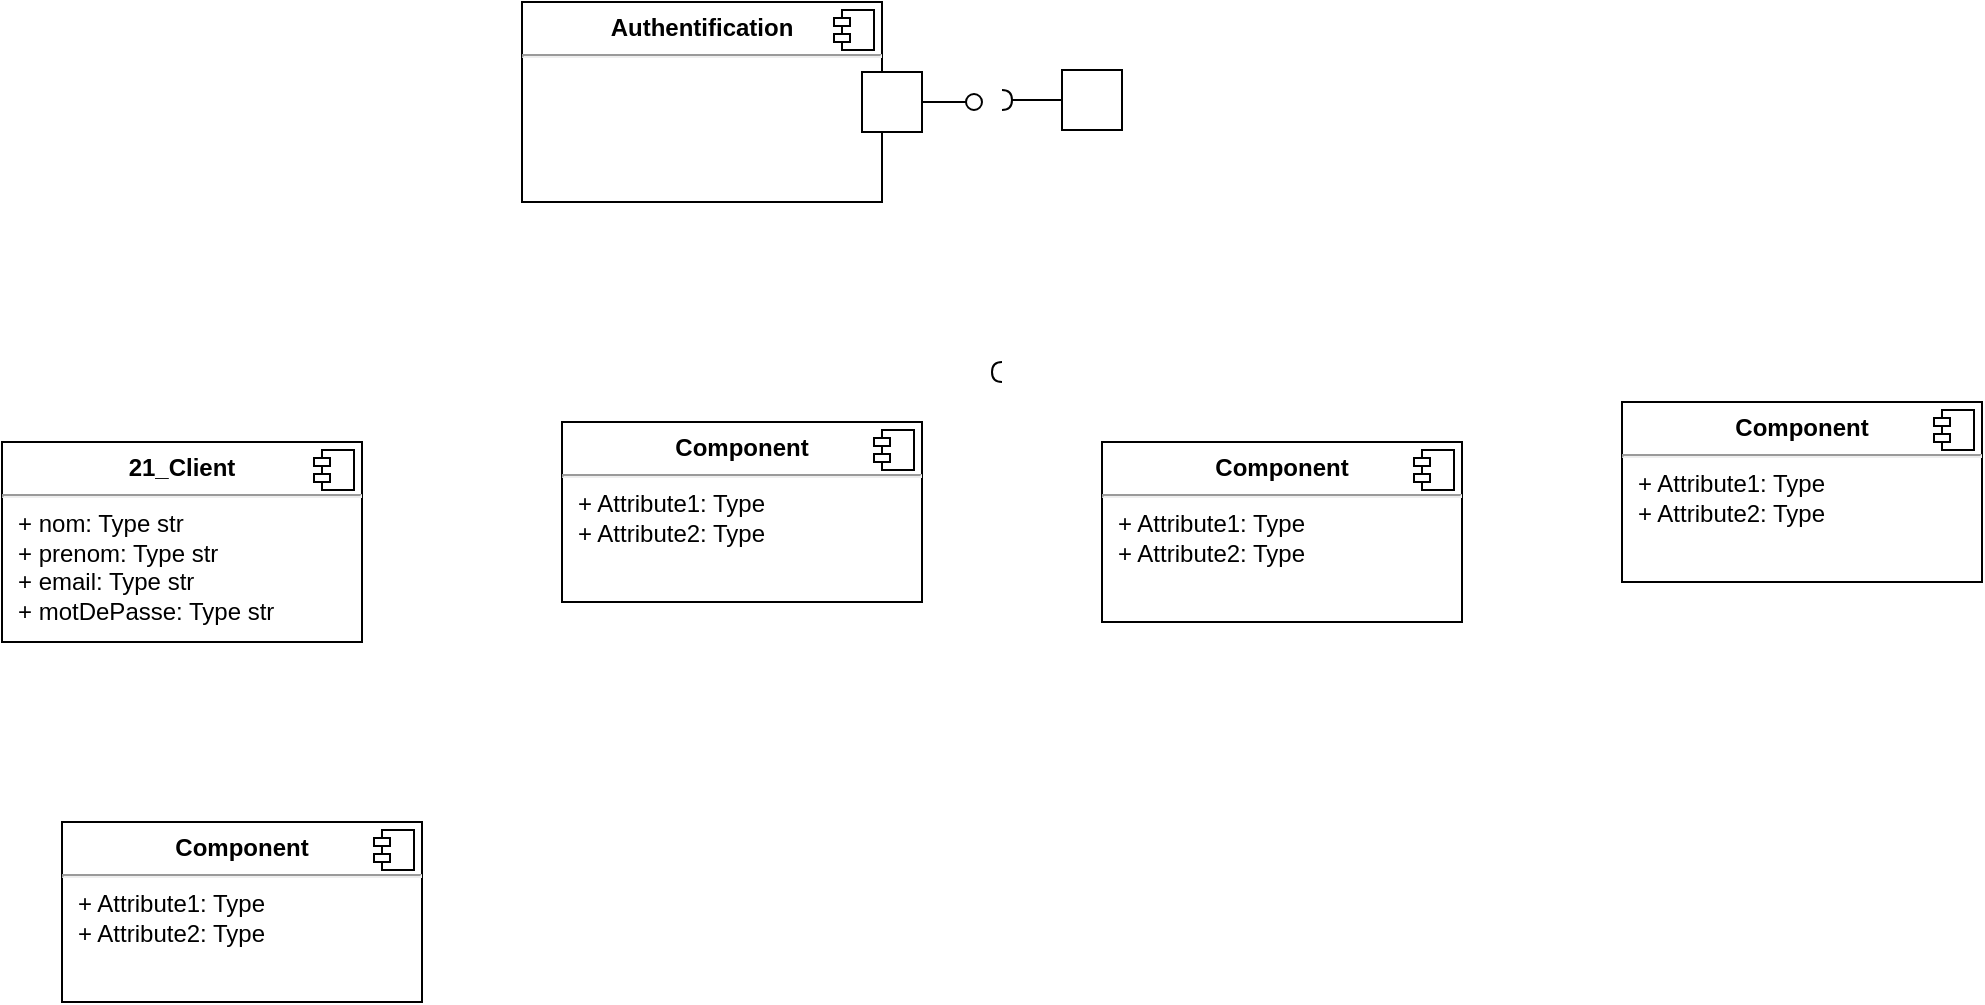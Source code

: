 <mxfile version="14.5.1" type="device"><diagram id="DCPWlODvurR_hPNV3Cc9" name="Page-1"><mxGraphModel dx="1102" dy="642" grid="1" gridSize="10" guides="1" tooltips="1" connect="1" arrows="1" fold="1" page="1" pageScale="1" pageWidth="827" pageHeight="1169" math="0" shadow="0"><root><mxCell id="0"/><mxCell id="1" parent="0"/><mxCell id="KNq1Pu9_p8pfEd70s4AG-2" value="&lt;p style=&quot;margin:0px;margin-top:6px;text-align:center;&quot;&gt;&lt;b&gt;Component&lt;/b&gt;&lt;/p&gt;&lt;hr/&gt;&lt;p style=&quot;margin:0px;margin-left:8px;&quot;&gt;+ Attribute1: Type&lt;br/&gt;+ Attribute2: Type&lt;/p&gt;" style="align=left;overflow=fill;html=1;dropTarget=0;" parent="1" vertex="1"><mxGeometry x="370" y="360" width="180" height="90" as="geometry"/></mxCell><mxCell id="KNq1Pu9_p8pfEd70s4AG-3" value="" style="shape=component;jettyWidth=8;jettyHeight=4;" parent="KNq1Pu9_p8pfEd70s4AG-2" vertex="1"><mxGeometry x="1" width="20" height="20" relative="1" as="geometry"><mxPoint x="-24" y="4" as="offset"/></mxGeometry></mxCell><mxCell id="KNq1Pu9_p8pfEd70s4AG-4" value="&lt;p style=&quot;margin:0px;margin-top:6px;text-align:center;&quot;&gt;&lt;b&gt;Component&lt;/b&gt;&lt;/p&gt;&lt;hr/&gt;&lt;p style=&quot;margin:0px;margin-left:8px;&quot;&gt;+ Attribute1: Type&lt;br/&gt;+ Attribute2: Type&lt;/p&gt;" style="align=left;overflow=fill;html=1;dropTarget=0;" parent="1" vertex="1"><mxGeometry x="640" y="370" width="180" height="90" as="geometry"/></mxCell><mxCell id="KNq1Pu9_p8pfEd70s4AG-5" value="" style="shape=component;jettyWidth=8;jettyHeight=4;" parent="KNq1Pu9_p8pfEd70s4AG-4" vertex="1"><mxGeometry x="1" width="20" height="20" relative="1" as="geometry"><mxPoint x="-24" y="4" as="offset"/></mxGeometry></mxCell><mxCell id="KNq1Pu9_p8pfEd70s4AG-6" value="&lt;p style=&quot;margin:0px;margin-top:6px;text-align:center;&quot;&gt;&lt;b&gt;Component&lt;/b&gt;&lt;/p&gt;&lt;hr/&gt;&lt;p style=&quot;margin:0px;margin-left:8px;&quot;&gt;+ Attribute1: Type&lt;br/&gt;+ Attribute2: Type&lt;/p&gt;" style="align=left;overflow=fill;html=1;dropTarget=0;" parent="1" vertex="1"><mxGeometry x="900" y="350" width="180" height="90" as="geometry"/></mxCell><mxCell id="KNq1Pu9_p8pfEd70s4AG-7" value="" style="shape=component;jettyWidth=8;jettyHeight=4;" parent="KNq1Pu9_p8pfEd70s4AG-6" vertex="1"><mxGeometry x="1" width="20" height="20" relative="1" as="geometry"><mxPoint x="-24" y="4" as="offset"/></mxGeometry></mxCell><mxCell id="KNq1Pu9_p8pfEd70s4AG-8" value="&lt;p style=&quot;margin:0px;margin-top:6px;text-align:center;&quot;&gt;&lt;b&gt;Component&lt;/b&gt;&lt;/p&gt;&lt;hr/&gt;&lt;p style=&quot;margin:0px;margin-left:8px;&quot;&gt;+ Attribute1: Type&lt;br/&gt;+ Attribute2: Type&lt;/p&gt;" style="align=left;overflow=fill;html=1;dropTarget=0;" parent="1" vertex="1"><mxGeometry x="120" y="560" width="180" height="90" as="geometry"/></mxCell><mxCell id="KNq1Pu9_p8pfEd70s4AG-9" value="" style="shape=component;jettyWidth=8;jettyHeight=4;" parent="KNq1Pu9_p8pfEd70s4AG-8" vertex="1"><mxGeometry x="1" width="20" height="20" relative="1" as="geometry"><mxPoint x="-24" y="4" as="offset"/></mxGeometry></mxCell><mxCell id="KNq1Pu9_p8pfEd70s4AG-10" value="&lt;p style=&quot;margin: 0px ; margin-top: 6px ; text-align: center&quot;&gt;&lt;b&gt;21_Client&lt;/b&gt;&lt;/p&gt;&lt;hr&gt;&lt;p style=&quot;margin: 0px ; margin-left: 8px&quot;&gt;+ nom: Type str&lt;br&gt;+ prenom: Type str&lt;/p&gt;&lt;p style=&quot;margin: 0px ; margin-left: 8px&quot;&gt;+ email: Type str&lt;/p&gt;&lt;p style=&quot;margin: 0px ; margin-left: 8px&quot;&gt;+ motDePasse: Type str&lt;/p&gt;&lt;p style=&quot;margin: 0px ; margin-left: 8px&quot;&gt;&lt;br&gt;&lt;/p&gt;" style="align=left;overflow=fill;html=1;dropTarget=0;" parent="1" vertex="1"><mxGeometry x="90" y="370" width="180" height="100" as="geometry"/></mxCell><mxCell id="KNq1Pu9_p8pfEd70s4AG-11" value="" style="shape=component;jettyWidth=8;jettyHeight=4;" parent="KNq1Pu9_p8pfEd70s4AG-10" vertex="1"><mxGeometry x="1" width="20" height="20" relative="1" as="geometry"><mxPoint x="-24" y="4" as="offset"/></mxGeometry></mxCell><mxCell id="-P593aMSyQjDXb0bg7Kd-1" value="&lt;p style=&quot;margin: 0px ; margin-top: 6px ; text-align: center&quot;&gt;&lt;b&gt;Authentification&lt;/b&gt;&lt;/p&gt;&lt;hr&gt;&lt;p style=&quot;margin: 0px ; margin-left: 8px&quot;&gt;&lt;br&gt;&lt;/p&gt;&lt;p style=&quot;margin: 0px ; margin-left: 8px&quot;&gt;&lt;br&gt;&lt;/p&gt;" style="align=left;overflow=fill;html=1;dropTarget=0;" vertex="1" parent="1"><mxGeometry x="350" y="150" width="180" height="100" as="geometry"/></mxCell><mxCell id="-P593aMSyQjDXb0bg7Kd-2" value="" style="shape=component;jettyWidth=8;jettyHeight=4;" vertex="1" parent="-P593aMSyQjDXb0bg7Kd-1"><mxGeometry x="1" width="20" height="20" relative="1" as="geometry"><mxPoint x="-24" y="4" as="offset"/></mxGeometry></mxCell><mxCell id="-P593aMSyQjDXb0bg7Kd-10" value="" style="html=1;rounded=0;" vertex="1" parent="1"><mxGeometry x="520" y="185" width="30" height="30" as="geometry"/></mxCell><mxCell id="-P593aMSyQjDXb0bg7Kd-11" value="" style="endArrow=none;html=1;rounded=0;align=center;verticalAlign=top;endFill=0;labelBackgroundColor=none;endSize=2;" edge="1" source="-P593aMSyQjDXb0bg7Kd-10" target="-P593aMSyQjDXb0bg7Kd-12" parent="1"><mxGeometry relative="1" as="geometry"/></mxCell><mxCell id="-P593aMSyQjDXb0bg7Kd-12" value="" style="ellipse;html=1;fontSize=11;align=center;fillColor=none;points=[];aspect=fixed;resizable=0;verticalAlign=bottom;labelPosition=center;verticalLabelPosition=top;flipH=1;" vertex="1" parent="1"><mxGeometry x="572" y="196" width="8" height="8" as="geometry"/></mxCell><mxCell id="-P593aMSyQjDXb0bg7Kd-13" value="" style="html=1;rounded=0;" vertex="1" parent="1"><mxGeometry x="620" y="184" width="30" height="30" as="geometry"/></mxCell><mxCell id="-P593aMSyQjDXb0bg7Kd-14" value="" style="endArrow=none;html=1;rounded=0;align=center;verticalAlign=top;endFill=0;labelBackgroundColor=none;endSize=2;" edge="1" source="-P593aMSyQjDXb0bg7Kd-13" target="-P593aMSyQjDXb0bg7Kd-15" parent="1"><mxGeometry relative="1" as="geometry"/></mxCell><mxCell id="-P593aMSyQjDXb0bg7Kd-15" value="" style="shape=requiredInterface;html=1;fontSize=11;align=center;fillColor=none;points=[];aspect=fixed;resizable=0;verticalAlign=bottom;labelPosition=center;verticalLabelPosition=top;flipH=1;direction=west;" vertex="1" parent="1"><mxGeometry x="590" y="194" width="5" height="10" as="geometry"/></mxCell><mxCell id="-P593aMSyQjDXb0bg7Kd-20" value="" style="shape=requiredInterface;html=1;fontSize=11;align=center;fillColor=none;points=[];aspect=fixed;resizable=0;verticalAlign=bottom;labelPosition=center;verticalLabelPosition=top;flipH=1;" vertex="1" parent="1"><mxGeometry x="585" y="330" width="5" height="10" as="geometry"/></mxCell></root></mxGraphModel></diagram></mxfile>
